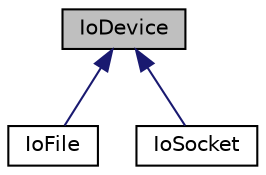 digraph "IoDevice"
{
  edge [fontname="Helvetica",fontsize="10",labelfontname="Helvetica",labelfontsize="10"];
  node [fontname="Helvetica",fontsize="10",shape=record];
  Node1 [label="IoDevice",height=0.2,width=0.4,color="black", fillcolor="grey75", style="filled", fontcolor="black"];
  Node1 -> Node2 [dir="back",color="midnightblue",fontsize="10",style="solid",fontname="Helvetica"];
  Node2 [label="IoFile",height=0.2,width=0.4,color="black", fillcolor="white", style="filled",URL="$structevo_1_1_io_file.html",tooltip="File I/O device (used internally). "];
  Node1 -> Node3 [dir="back",color="midnightblue",fontsize="10",style="solid",fontname="Helvetica"];
  Node3 [label="IoSocket",height=0.2,width=0.4,color="black", fillcolor="white", style="filled",URL="$structevo_1_1_io_socket.html",tooltip="Socket I/O device (used internally). "];
}
